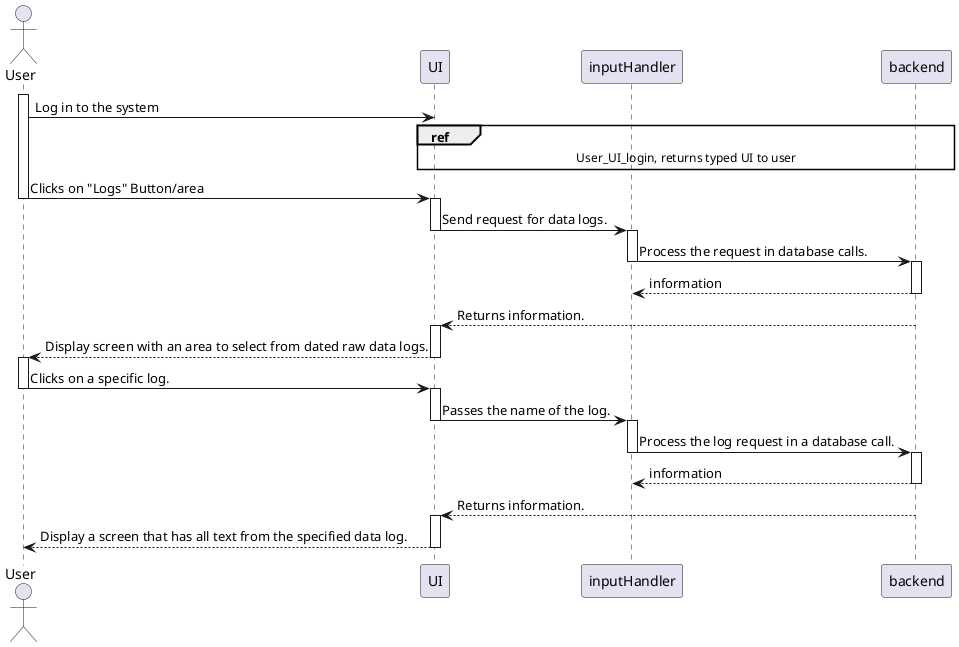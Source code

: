 @startuml ABasicSeqDiagram

actor User
participant UI
participant inputHandler 
participant backend

activate User 
User -> UI: Log in to the system 
ref over UI, inputHandler, backend : User_UI_login, returns typed UI to user
' UI --> User: display typed UI
User -> UI: Clicks on "Logs" Button/area
deactivate User

activate UI
UI -> inputHandler: Send request for data logs.
deactivate UI

activate inputHandler
inputHandler -> backend: Process the request in database calls.
deactivate inputHandler

' waits for the backend to return. Ensures error handling is done gracefully.
activate backend
return information
backend --> UI: Returns information.
deactivate backend

activate UI
UI --> User: Display screen with an area to select from dated raw data logs.
deactivate UI

'User is now displayed a file screen with an area that displays all relevant logs. 

activate User
User -> UI: Clicks on a specific log. 
deactivate User

activate UI
UI -> inputHandler: Passes the name of the log.
deactivate UI

activate inputHandler
inputHandler -> backend: Process the log request in a database call.
deactivate inputHandler

' waits for the backend to return. Ensures error handling is done gracefully.
activate backend
return information
backend --> UI: Returns information.
deactivate backend

activate UI
UI --> User: Display a screen that has all text from the specified data log.
deactivate UI